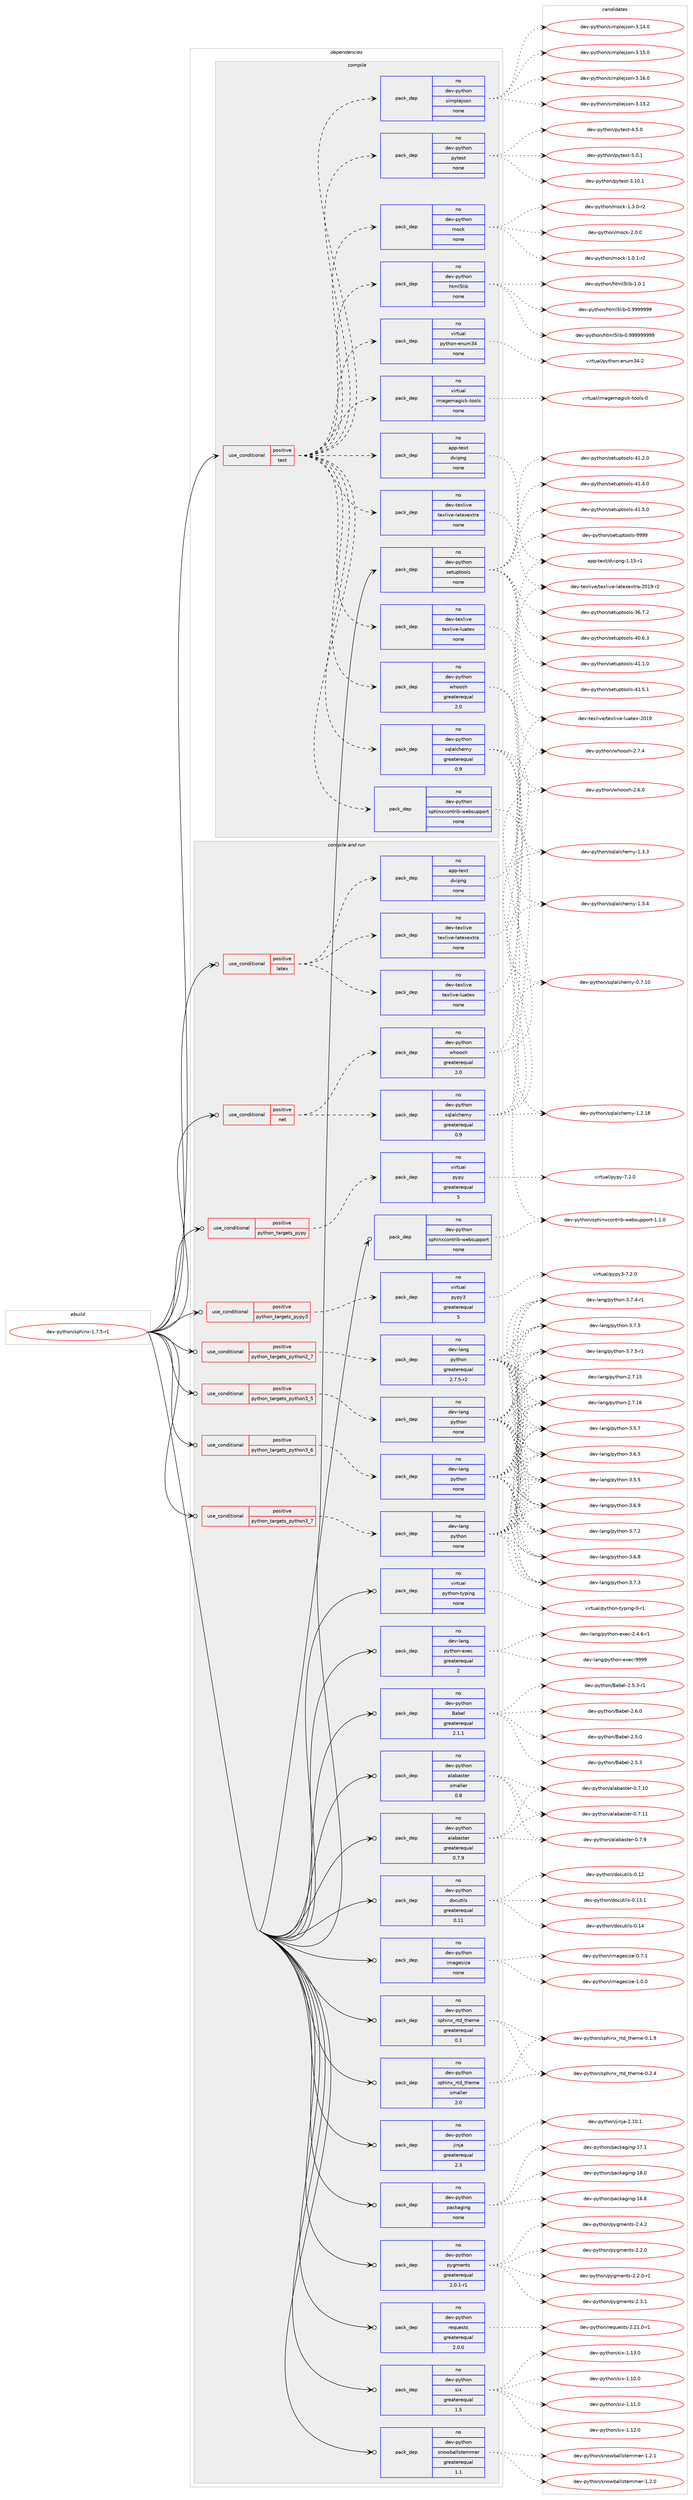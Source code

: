 digraph prolog {

# *************
# Graph options
# *************

newrank=true;
concentrate=true;
compound=true;
graph [rankdir=LR,fontname=Helvetica,fontsize=10,ranksep=1.5];#, ranksep=2.5, nodesep=0.2];
edge  [arrowhead=vee];
node  [fontname=Helvetica,fontsize=10];

# **********
# The ebuild
# **********

subgraph cluster_leftcol {
color=gray;
rank=same;
label=<<i>ebuild</i>>;
id [label="dev-python/sphinx-1.7.5-r1", color=red, width=4, href="../dev-python/sphinx-1.7.5-r1.svg"];
}

# ****************
# The dependencies
# ****************

subgraph cluster_midcol {
color=gray;
label=<<i>dependencies</i>>;
subgraph cluster_compile {
fillcolor="#eeeeee";
style=filled;
label=<<i>compile</i>>;
subgraph cond149602 {
dependency637940 [label=<<TABLE BORDER="0" CELLBORDER="1" CELLSPACING="0" CELLPADDING="4"><TR><TD ROWSPAN="3" CELLPADDING="10">use_conditional</TD></TR><TR><TD>positive</TD></TR><TR><TD>test</TD></TR></TABLE>>, shape=none, color=red];
subgraph pack476457 {
dependency637941 [label=<<TABLE BORDER="0" CELLBORDER="1" CELLSPACING="0" CELLPADDING="4" WIDTH="220"><TR><TD ROWSPAN="6" CELLPADDING="30">pack_dep</TD></TR><TR><TD WIDTH="110">no</TD></TR><TR><TD>dev-python</TD></TR><TR><TD>sphinxcontrib-websupport</TD></TR><TR><TD>none</TD></TR><TR><TD></TD></TR></TABLE>>, shape=none, color=blue];
}
dependency637940:e -> dependency637941:w [weight=20,style="dashed",arrowhead="vee"];
subgraph pack476458 {
dependency637942 [label=<<TABLE BORDER="0" CELLBORDER="1" CELLSPACING="0" CELLPADDING="4" WIDTH="220"><TR><TD ROWSPAN="6" CELLPADDING="30">pack_dep</TD></TR><TR><TD WIDTH="110">no</TD></TR><TR><TD>dev-python</TD></TR><TR><TD>html5lib</TD></TR><TR><TD>none</TD></TR><TR><TD></TD></TR></TABLE>>, shape=none, color=blue];
}
dependency637940:e -> dependency637942:w [weight=20,style="dashed",arrowhead="vee"];
subgraph pack476459 {
dependency637943 [label=<<TABLE BORDER="0" CELLBORDER="1" CELLSPACING="0" CELLPADDING="4" WIDTH="220"><TR><TD ROWSPAN="6" CELLPADDING="30">pack_dep</TD></TR><TR><TD WIDTH="110">no</TD></TR><TR><TD>dev-python</TD></TR><TR><TD>mock</TD></TR><TR><TD>none</TD></TR><TR><TD></TD></TR></TABLE>>, shape=none, color=blue];
}
dependency637940:e -> dependency637943:w [weight=20,style="dashed",arrowhead="vee"];
subgraph pack476460 {
dependency637944 [label=<<TABLE BORDER="0" CELLBORDER="1" CELLSPACING="0" CELLPADDING="4" WIDTH="220"><TR><TD ROWSPAN="6" CELLPADDING="30">pack_dep</TD></TR><TR><TD WIDTH="110">no</TD></TR><TR><TD>dev-python</TD></TR><TR><TD>pytest</TD></TR><TR><TD>none</TD></TR><TR><TD></TD></TR></TABLE>>, shape=none, color=blue];
}
dependency637940:e -> dependency637944:w [weight=20,style="dashed",arrowhead="vee"];
subgraph pack476461 {
dependency637945 [label=<<TABLE BORDER="0" CELLBORDER="1" CELLSPACING="0" CELLPADDING="4" WIDTH="220"><TR><TD ROWSPAN="6" CELLPADDING="30">pack_dep</TD></TR><TR><TD WIDTH="110">no</TD></TR><TR><TD>dev-python</TD></TR><TR><TD>simplejson</TD></TR><TR><TD>none</TD></TR><TR><TD></TD></TR></TABLE>>, shape=none, color=blue];
}
dependency637940:e -> dependency637945:w [weight=20,style="dashed",arrowhead="vee"];
subgraph pack476462 {
dependency637946 [label=<<TABLE BORDER="0" CELLBORDER="1" CELLSPACING="0" CELLPADDING="4" WIDTH="220"><TR><TD ROWSPAN="6" CELLPADDING="30">pack_dep</TD></TR><TR><TD WIDTH="110">no</TD></TR><TR><TD>dev-python</TD></TR><TR><TD>sqlalchemy</TD></TR><TR><TD>greaterequal</TD></TR><TR><TD>0.9</TD></TR></TABLE>>, shape=none, color=blue];
}
dependency637940:e -> dependency637946:w [weight=20,style="dashed",arrowhead="vee"];
subgraph pack476463 {
dependency637947 [label=<<TABLE BORDER="0" CELLBORDER="1" CELLSPACING="0" CELLPADDING="4" WIDTH="220"><TR><TD ROWSPAN="6" CELLPADDING="30">pack_dep</TD></TR><TR><TD WIDTH="110">no</TD></TR><TR><TD>dev-python</TD></TR><TR><TD>whoosh</TD></TR><TR><TD>greaterequal</TD></TR><TR><TD>2.0</TD></TR></TABLE>>, shape=none, color=blue];
}
dependency637940:e -> dependency637947:w [weight=20,style="dashed",arrowhead="vee"];
subgraph pack476464 {
dependency637948 [label=<<TABLE BORDER="0" CELLBORDER="1" CELLSPACING="0" CELLPADDING="4" WIDTH="220"><TR><TD ROWSPAN="6" CELLPADDING="30">pack_dep</TD></TR><TR><TD WIDTH="110">no</TD></TR><TR><TD>virtual</TD></TR><TR><TD>imagemagick-tools</TD></TR><TR><TD>none</TD></TR><TR><TD></TD></TR></TABLE>>, shape=none, color=blue];
}
dependency637940:e -> dependency637948:w [weight=20,style="dashed",arrowhead="vee"];
subgraph pack476465 {
dependency637949 [label=<<TABLE BORDER="0" CELLBORDER="1" CELLSPACING="0" CELLPADDING="4" WIDTH="220"><TR><TD ROWSPAN="6" CELLPADDING="30">pack_dep</TD></TR><TR><TD WIDTH="110">no</TD></TR><TR><TD>virtual</TD></TR><TR><TD>python-enum34</TD></TR><TR><TD>none</TD></TR><TR><TD></TD></TR></TABLE>>, shape=none, color=blue];
}
dependency637940:e -> dependency637949:w [weight=20,style="dashed",arrowhead="vee"];
subgraph pack476466 {
dependency637950 [label=<<TABLE BORDER="0" CELLBORDER="1" CELLSPACING="0" CELLPADDING="4" WIDTH="220"><TR><TD ROWSPAN="6" CELLPADDING="30">pack_dep</TD></TR><TR><TD WIDTH="110">no</TD></TR><TR><TD>dev-texlive</TD></TR><TR><TD>texlive-latexextra</TD></TR><TR><TD>none</TD></TR><TR><TD></TD></TR></TABLE>>, shape=none, color=blue];
}
dependency637940:e -> dependency637950:w [weight=20,style="dashed",arrowhead="vee"];
subgraph pack476467 {
dependency637951 [label=<<TABLE BORDER="0" CELLBORDER="1" CELLSPACING="0" CELLPADDING="4" WIDTH="220"><TR><TD ROWSPAN="6" CELLPADDING="30">pack_dep</TD></TR><TR><TD WIDTH="110">no</TD></TR><TR><TD>dev-texlive</TD></TR><TR><TD>texlive-luatex</TD></TR><TR><TD>none</TD></TR><TR><TD></TD></TR></TABLE>>, shape=none, color=blue];
}
dependency637940:e -> dependency637951:w [weight=20,style="dashed",arrowhead="vee"];
subgraph pack476468 {
dependency637952 [label=<<TABLE BORDER="0" CELLBORDER="1" CELLSPACING="0" CELLPADDING="4" WIDTH="220"><TR><TD ROWSPAN="6" CELLPADDING="30">pack_dep</TD></TR><TR><TD WIDTH="110">no</TD></TR><TR><TD>app-text</TD></TR><TR><TD>dvipng</TD></TR><TR><TD>none</TD></TR><TR><TD></TD></TR></TABLE>>, shape=none, color=blue];
}
dependency637940:e -> dependency637952:w [weight=20,style="dashed",arrowhead="vee"];
}
id:e -> dependency637940:w [weight=20,style="solid",arrowhead="vee"];
subgraph pack476469 {
dependency637953 [label=<<TABLE BORDER="0" CELLBORDER="1" CELLSPACING="0" CELLPADDING="4" WIDTH="220"><TR><TD ROWSPAN="6" CELLPADDING="30">pack_dep</TD></TR><TR><TD WIDTH="110">no</TD></TR><TR><TD>dev-python</TD></TR><TR><TD>setuptools</TD></TR><TR><TD>none</TD></TR><TR><TD></TD></TR></TABLE>>, shape=none, color=blue];
}
id:e -> dependency637953:w [weight=20,style="solid",arrowhead="vee"];
}
subgraph cluster_compileandrun {
fillcolor="#eeeeee";
style=filled;
label=<<i>compile and run</i>>;
subgraph cond149603 {
dependency637954 [label=<<TABLE BORDER="0" CELLBORDER="1" CELLSPACING="0" CELLPADDING="4"><TR><TD ROWSPAN="3" CELLPADDING="10">use_conditional</TD></TR><TR><TD>positive</TD></TR><TR><TD>latex</TD></TR></TABLE>>, shape=none, color=red];
subgraph pack476470 {
dependency637955 [label=<<TABLE BORDER="0" CELLBORDER="1" CELLSPACING="0" CELLPADDING="4" WIDTH="220"><TR><TD ROWSPAN="6" CELLPADDING="30">pack_dep</TD></TR><TR><TD WIDTH="110">no</TD></TR><TR><TD>dev-texlive</TD></TR><TR><TD>texlive-latexextra</TD></TR><TR><TD>none</TD></TR><TR><TD></TD></TR></TABLE>>, shape=none, color=blue];
}
dependency637954:e -> dependency637955:w [weight=20,style="dashed",arrowhead="vee"];
subgraph pack476471 {
dependency637956 [label=<<TABLE BORDER="0" CELLBORDER="1" CELLSPACING="0" CELLPADDING="4" WIDTH="220"><TR><TD ROWSPAN="6" CELLPADDING="30">pack_dep</TD></TR><TR><TD WIDTH="110">no</TD></TR><TR><TD>dev-texlive</TD></TR><TR><TD>texlive-luatex</TD></TR><TR><TD>none</TD></TR><TR><TD></TD></TR></TABLE>>, shape=none, color=blue];
}
dependency637954:e -> dependency637956:w [weight=20,style="dashed",arrowhead="vee"];
subgraph pack476472 {
dependency637957 [label=<<TABLE BORDER="0" CELLBORDER="1" CELLSPACING="0" CELLPADDING="4" WIDTH="220"><TR><TD ROWSPAN="6" CELLPADDING="30">pack_dep</TD></TR><TR><TD WIDTH="110">no</TD></TR><TR><TD>app-text</TD></TR><TR><TD>dvipng</TD></TR><TR><TD>none</TD></TR><TR><TD></TD></TR></TABLE>>, shape=none, color=blue];
}
dependency637954:e -> dependency637957:w [weight=20,style="dashed",arrowhead="vee"];
}
id:e -> dependency637954:w [weight=20,style="solid",arrowhead="odotvee"];
subgraph cond149604 {
dependency637958 [label=<<TABLE BORDER="0" CELLBORDER="1" CELLSPACING="0" CELLPADDING="4"><TR><TD ROWSPAN="3" CELLPADDING="10">use_conditional</TD></TR><TR><TD>positive</TD></TR><TR><TD>net</TD></TR></TABLE>>, shape=none, color=red];
subgraph pack476473 {
dependency637959 [label=<<TABLE BORDER="0" CELLBORDER="1" CELLSPACING="0" CELLPADDING="4" WIDTH="220"><TR><TD ROWSPAN="6" CELLPADDING="30">pack_dep</TD></TR><TR><TD WIDTH="110">no</TD></TR><TR><TD>dev-python</TD></TR><TR><TD>sqlalchemy</TD></TR><TR><TD>greaterequal</TD></TR><TR><TD>0.9</TD></TR></TABLE>>, shape=none, color=blue];
}
dependency637958:e -> dependency637959:w [weight=20,style="dashed",arrowhead="vee"];
subgraph pack476474 {
dependency637960 [label=<<TABLE BORDER="0" CELLBORDER="1" CELLSPACING="0" CELLPADDING="4" WIDTH="220"><TR><TD ROWSPAN="6" CELLPADDING="30">pack_dep</TD></TR><TR><TD WIDTH="110">no</TD></TR><TR><TD>dev-python</TD></TR><TR><TD>whoosh</TD></TR><TR><TD>greaterequal</TD></TR><TR><TD>2.0</TD></TR></TABLE>>, shape=none, color=blue];
}
dependency637958:e -> dependency637960:w [weight=20,style="dashed",arrowhead="vee"];
}
id:e -> dependency637958:w [weight=20,style="solid",arrowhead="odotvee"];
subgraph cond149605 {
dependency637961 [label=<<TABLE BORDER="0" CELLBORDER="1" CELLSPACING="0" CELLPADDING="4"><TR><TD ROWSPAN="3" CELLPADDING="10">use_conditional</TD></TR><TR><TD>positive</TD></TR><TR><TD>python_targets_pypy</TD></TR></TABLE>>, shape=none, color=red];
subgraph pack476475 {
dependency637962 [label=<<TABLE BORDER="0" CELLBORDER="1" CELLSPACING="0" CELLPADDING="4" WIDTH="220"><TR><TD ROWSPAN="6" CELLPADDING="30">pack_dep</TD></TR><TR><TD WIDTH="110">no</TD></TR><TR><TD>virtual</TD></TR><TR><TD>pypy</TD></TR><TR><TD>greaterequal</TD></TR><TR><TD>5</TD></TR></TABLE>>, shape=none, color=blue];
}
dependency637961:e -> dependency637962:w [weight=20,style="dashed",arrowhead="vee"];
}
id:e -> dependency637961:w [weight=20,style="solid",arrowhead="odotvee"];
subgraph cond149606 {
dependency637963 [label=<<TABLE BORDER="0" CELLBORDER="1" CELLSPACING="0" CELLPADDING="4"><TR><TD ROWSPAN="3" CELLPADDING="10">use_conditional</TD></TR><TR><TD>positive</TD></TR><TR><TD>python_targets_pypy3</TD></TR></TABLE>>, shape=none, color=red];
subgraph pack476476 {
dependency637964 [label=<<TABLE BORDER="0" CELLBORDER="1" CELLSPACING="0" CELLPADDING="4" WIDTH="220"><TR><TD ROWSPAN="6" CELLPADDING="30">pack_dep</TD></TR><TR><TD WIDTH="110">no</TD></TR><TR><TD>virtual</TD></TR><TR><TD>pypy3</TD></TR><TR><TD>greaterequal</TD></TR><TR><TD>5</TD></TR></TABLE>>, shape=none, color=blue];
}
dependency637963:e -> dependency637964:w [weight=20,style="dashed",arrowhead="vee"];
}
id:e -> dependency637963:w [weight=20,style="solid",arrowhead="odotvee"];
subgraph cond149607 {
dependency637965 [label=<<TABLE BORDER="0" CELLBORDER="1" CELLSPACING="0" CELLPADDING="4"><TR><TD ROWSPAN="3" CELLPADDING="10">use_conditional</TD></TR><TR><TD>positive</TD></TR><TR><TD>python_targets_python2_7</TD></TR></TABLE>>, shape=none, color=red];
subgraph pack476477 {
dependency637966 [label=<<TABLE BORDER="0" CELLBORDER="1" CELLSPACING="0" CELLPADDING="4" WIDTH="220"><TR><TD ROWSPAN="6" CELLPADDING="30">pack_dep</TD></TR><TR><TD WIDTH="110">no</TD></TR><TR><TD>dev-lang</TD></TR><TR><TD>python</TD></TR><TR><TD>greaterequal</TD></TR><TR><TD>2.7.5-r2</TD></TR></TABLE>>, shape=none, color=blue];
}
dependency637965:e -> dependency637966:w [weight=20,style="dashed",arrowhead="vee"];
}
id:e -> dependency637965:w [weight=20,style="solid",arrowhead="odotvee"];
subgraph cond149608 {
dependency637967 [label=<<TABLE BORDER="0" CELLBORDER="1" CELLSPACING="0" CELLPADDING="4"><TR><TD ROWSPAN="3" CELLPADDING="10">use_conditional</TD></TR><TR><TD>positive</TD></TR><TR><TD>python_targets_python3_5</TD></TR></TABLE>>, shape=none, color=red];
subgraph pack476478 {
dependency637968 [label=<<TABLE BORDER="0" CELLBORDER="1" CELLSPACING="0" CELLPADDING="4" WIDTH="220"><TR><TD ROWSPAN="6" CELLPADDING="30">pack_dep</TD></TR><TR><TD WIDTH="110">no</TD></TR><TR><TD>dev-lang</TD></TR><TR><TD>python</TD></TR><TR><TD>none</TD></TR><TR><TD></TD></TR></TABLE>>, shape=none, color=blue];
}
dependency637967:e -> dependency637968:w [weight=20,style="dashed",arrowhead="vee"];
}
id:e -> dependency637967:w [weight=20,style="solid",arrowhead="odotvee"];
subgraph cond149609 {
dependency637969 [label=<<TABLE BORDER="0" CELLBORDER="1" CELLSPACING="0" CELLPADDING="4"><TR><TD ROWSPAN="3" CELLPADDING="10">use_conditional</TD></TR><TR><TD>positive</TD></TR><TR><TD>python_targets_python3_6</TD></TR></TABLE>>, shape=none, color=red];
subgraph pack476479 {
dependency637970 [label=<<TABLE BORDER="0" CELLBORDER="1" CELLSPACING="0" CELLPADDING="4" WIDTH="220"><TR><TD ROWSPAN="6" CELLPADDING="30">pack_dep</TD></TR><TR><TD WIDTH="110">no</TD></TR><TR><TD>dev-lang</TD></TR><TR><TD>python</TD></TR><TR><TD>none</TD></TR><TR><TD></TD></TR></TABLE>>, shape=none, color=blue];
}
dependency637969:e -> dependency637970:w [weight=20,style="dashed",arrowhead="vee"];
}
id:e -> dependency637969:w [weight=20,style="solid",arrowhead="odotvee"];
subgraph cond149610 {
dependency637971 [label=<<TABLE BORDER="0" CELLBORDER="1" CELLSPACING="0" CELLPADDING="4"><TR><TD ROWSPAN="3" CELLPADDING="10">use_conditional</TD></TR><TR><TD>positive</TD></TR><TR><TD>python_targets_python3_7</TD></TR></TABLE>>, shape=none, color=red];
subgraph pack476480 {
dependency637972 [label=<<TABLE BORDER="0" CELLBORDER="1" CELLSPACING="0" CELLPADDING="4" WIDTH="220"><TR><TD ROWSPAN="6" CELLPADDING="30">pack_dep</TD></TR><TR><TD WIDTH="110">no</TD></TR><TR><TD>dev-lang</TD></TR><TR><TD>python</TD></TR><TR><TD>none</TD></TR><TR><TD></TD></TR></TABLE>>, shape=none, color=blue];
}
dependency637971:e -> dependency637972:w [weight=20,style="dashed",arrowhead="vee"];
}
id:e -> dependency637971:w [weight=20,style="solid",arrowhead="odotvee"];
subgraph pack476481 {
dependency637973 [label=<<TABLE BORDER="0" CELLBORDER="1" CELLSPACING="0" CELLPADDING="4" WIDTH="220"><TR><TD ROWSPAN="6" CELLPADDING="30">pack_dep</TD></TR><TR><TD WIDTH="110">no</TD></TR><TR><TD>dev-lang</TD></TR><TR><TD>python-exec</TD></TR><TR><TD>greaterequal</TD></TR><TR><TD>2</TD></TR></TABLE>>, shape=none, color=blue];
}
id:e -> dependency637973:w [weight=20,style="solid",arrowhead="odotvee"];
subgraph pack476482 {
dependency637974 [label=<<TABLE BORDER="0" CELLBORDER="1" CELLSPACING="0" CELLPADDING="4" WIDTH="220"><TR><TD ROWSPAN="6" CELLPADDING="30">pack_dep</TD></TR><TR><TD WIDTH="110">no</TD></TR><TR><TD>dev-python</TD></TR><TR><TD>Babel</TD></TR><TR><TD>greaterequal</TD></TR><TR><TD>2.1.1</TD></TR></TABLE>>, shape=none, color=blue];
}
id:e -> dependency637974:w [weight=20,style="solid",arrowhead="odotvee"];
subgraph pack476483 {
dependency637975 [label=<<TABLE BORDER="0" CELLBORDER="1" CELLSPACING="0" CELLPADDING="4" WIDTH="220"><TR><TD ROWSPAN="6" CELLPADDING="30">pack_dep</TD></TR><TR><TD WIDTH="110">no</TD></TR><TR><TD>dev-python</TD></TR><TR><TD>alabaster</TD></TR><TR><TD>greaterequal</TD></TR><TR><TD>0.7.9</TD></TR></TABLE>>, shape=none, color=blue];
}
id:e -> dependency637975:w [weight=20,style="solid",arrowhead="odotvee"];
subgraph pack476484 {
dependency637976 [label=<<TABLE BORDER="0" CELLBORDER="1" CELLSPACING="0" CELLPADDING="4" WIDTH="220"><TR><TD ROWSPAN="6" CELLPADDING="30">pack_dep</TD></TR><TR><TD WIDTH="110">no</TD></TR><TR><TD>dev-python</TD></TR><TR><TD>alabaster</TD></TR><TR><TD>smaller</TD></TR><TR><TD>0.8</TD></TR></TABLE>>, shape=none, color=blue];
}
id:e -> dependency637976:w [weight=20,style="solid",arrowhead="odotvee"];
subgraph pack476485 {
dependency637977 [label=<<TABLE BORDER="0" CELLBORDER="1" CELLSPACING="0" CELLPADDING="4" WIDTH="220"><TR><TD ROWSPAN="6" CELLPADDING="30">pack_dep</TD></TR><TR><TD WIDTH="110">no</TD></TR><TR><TD>dev-python</TD></TR><TR><TD>docutils</TD></TR><TR><TD>greaterequal</TD></TR><TR><TD>0.11</TD></TR></TABLE>>, shape=none, color=blue];
}
id:e -> dependency637977:w [weight=20,style="solid",arrowhead="odotvee"];
subgraph pack476486 {
dependency637978 [label=<<TABLE BORDER="0" CELLBORDER="1" CELLSPACING="0" CELLPADDING="4" WIDTH="220"><TR><TD ROWSPAN="6" CELLPADDING="30">pack_dep</TD></TR><TR><TD WIDTH="110">no</TD></TR><TR><TD>dev-python</TD></TR><TR><TD>imagesize</TD></TR><TR><TD>none</TD></TR><TR><TD></TD></TR></TABLE>>, shape=none, color=blue];
}
id:e -> dependency637978:w [weight=20,style="solid",arrowhead="odotvee"];
subgraph pack476487 {
dependency637979 [label=<<TABLE BORDER="0" CELLBORDER="1" CELLSPACING="0" CELLPADDING="4" WIDTH="220"><TR><TD ROWSPAN="6" CELLPADDING="30">pack_dep</TD></TR><TR><TD WIDTH="110">no</TD></TR><TR><TD>dev-python</TD></TR><TR><TD>jinja</TD></TR><TR><TD>greaterequal</TD></TR><TR><TD>2.3</TD></TR></TABLE>>, shape=none, color=blue];
}
id:e -> dependency637979:w [weight=20,style="solid",arrowhead="odotvee"];
subgraph pack476488 {
dependency637980 [label=<<TABLE BORDER="0" CELLBORDER="1" CELLSPACING="0" CELLPADDING="4" WIDTH="220"><TR><TD ROWSPAN="6" CELLPADDING="30">pack_dep</TD></TR><TR><TD WIDTH="110">no</TD></TR><TR><TD>dev-python</TD></TR><TR><TD>packaging</TD></TR><TR><TD>none</TD></TR><TR><TD></TD></TR></TABLE>>, shape=none, color=blue];
}
id:e -> dependency637980:w [weight=20,style="solid",arrowhead="odotvee"];
subgraph pack476489 {
dependency637981 [label=<<TABLE BORDER="0" CELLBORDER="1" CELLSPACING="0" CELLPADDING="4" WIDTH="220"><TR><TD ROWSPAN="6" CELLPADDING="30">pack_dep</TD></TR><TR><TD WIDTH="110">no</TD></TR><TR><TD>dev-python</TD></TR><TR><TD>pygments</TD></TR><TR><TD>greaterequal</TD></TR><TR><TD>2.0.1-r1</TD></TR></TABLE>>, shape=none, color=blue];
}
id:e -> dependency637981:w [weight=20,style="solid",arrowhead="odotvee"];
subgraph pack476490 {
dependency637982 [label=<<TABLE BORDER="0" CELLBORDER="1" CELLSPACING="0" CELLPADDING="4" WIDTH="220"><TR><TD ROWSPAN="6" CELLPADDING="30">pack_dep</TD></TR><TR><TD WIDTH="110">no</TD></TR><TR><TD>dev-python</TD></TR><TR><TD>requests</TD></TR><TR><TD>greaterequal</TD></TR><TR><TD>2.0.0</TD></TR></TABLE>>, shape=none, color=blue];
}
id:e -> dependency637982:w [weight=20,style="solid",arrowhead="odotvee"];
subgraph pack476491 {
dependency637983 [label=<<TABLE BORDER="0" CELLBORDER="1" CELLSPACING="0" CELLPADDING="4" WIDTH="220"><TR><TD ROWSPAN="6" CELLPADDING="30">pack_dep</TD></TR><TR><TD WIDTH="110">no</TD></TR><TR><TD>dev-python</TD></TR><TR><TD>six</TD></TR><TR><TD>greaterequal</TD></TR><TR><TD>1.5</TD></TR></TABLE>>, shape=none, color=blue];
}
id:e -> dependency637983:w [weight=20,style="solid",arrowhead="odotvee"];
subgraph pack476492 {
dependency637984 [label=<<TABLE BORDER="0" CELLBORDER="1" CELLSPACING="0" CELLPADDING="4" WIDTH="220"><TR><TD ROWSPAN="6" CELLPADDING="30">pack_dep</TD></TR><TR><TD WIDTH="110">no</TD></TR><TR><TD>dev-python</TD></TR><TR><TD>snowballstemmer</TD></TR><TR><TD>greaterequal</TD></TR><TR><TD>1.1</TD></TR></TABLE>>, shape=none, color=blue];
}
id:e -> dependency637984:w [weight=20,style="solid",arrowhead="odotvee"];
subgraph pack476493 {
dependency637985 [label=<<TABLE BORDER="0" CELLBORDER="1" CELLSPACING="0" CELLPADDING="4" WIDTH="220"><TR><TD ROWSPAN="6" CELLPADDING="30">pack_dep</TD></TR><TR><TD WIDTH="110">no</TD></TR><TR><TD>dev-python</TD></TR><TR><TD>sphinx_rtd_theme</TD></TR><TR><TD>greaterequal</TD></TR><TR><TD>0.1</TD></TR></TABLE>>, shape=none, color=blue];
}
id:e -> dependency637985:w [weight=20,style="solid",arrowhead="odotvee"];
subgraph pack476494 {
dependency637986 [label=<<TABLE BORDER="0" CELLBORDER="1" CELLSPACING="0" CELLPADDING="4" WIDTH="220"><TR><TD ROWSPAN="6" CELLPADDING="30">pack_dep</TD></TR><TR><TD WIDTH="110">no</TD></TR><TR><TD>dev-python</TD></TR><TR><TD>sphinx_rtd_theme</TD></TR><TR><TD>smaller</TD></TR><TR><TD>2.0</TD></TR></TABLE>>, shape=none, color=blue];
}
id:e -> dependency637986:w [weight=20,style="solid",arrowhead="odotvee"];
subgraph pack476495 {
dependency637987 [label=<<TABLE BORDER="0" CELLBORDER="1" CELLSPACING="0" CELLPADDING="4" WIDTH="220"><TR><TD ROWSPAN="6" CELLPADDING="30">pack_dep</TD></TR><TR><TD WIDTH="110">no</TD></TR><TR><TD>dev-python</TD></TR><TR><TD>sphinxcontrib-websupport</TD></TR><TR><TD>none</TD></TR><TR><TD></TD></TR></TABLE>>, shape=none, color=blue];
}
id:e -> dependency637987:w [weight=20,style="solid",arrowhead="odotvee"];
subgraph pack476496 {
dependency637988 [label=<<TABLE BORDER="0" CELLBORDER="1" CELLSPACING="0" CELLPADDING="4" WIDTH="220"><TR><TD ROWSPAN="6" CELLPADDING="30">pack_dep</TD></TR><TR><TD WIDTH="110">no</TD></TR><TR><TD>virtual</TD></TR><TR><TD>python-typing</TD></TR><TR><TD>none</TD></TR><TR><TD></TD></TR></TABLE>>, shape=none, color=blue];
}
id:e -> dependency637988:w [weight=20,style="solid",arrowhead="odotvee"];
}
subgraph cluster_run {
fillcolor="#eeeeee";
style=filled;
label=<<i>run</i>>;
}
}

# **************
# The candidates
# **************

subgraph cluster_choices {
rank=same;
color=gray;
label=<<i>candidates</i>>;

subgraph choice476457 {
color=black;
nodesep=1;
choice100101118451121211161041111104711511210410511012099111110116114105984511910198115117112112111114116454946494648 [label="dev-python/sphinxcontrib-websupport-1.1.0", color=red, width=4,href="../dev-python/sphinxcontrib-websupport-1.1.0.svg"];
dependency637941:e -> choice100101118451121211161041111104711511210410511012099111110116114105984511910198115117112112111114116454946494648:w [style=dotted,weight="100"];
}
subgraph choice476458 {
color=black;
nodesep=1;
choice1001011184511212111610411111047104116109108531081059845484657575757575757 [label="dev-python/html5lib-0.9999999", color=red, width=4,href="../dev-python/html5lib-0.9999999.svg"];
choice10010111845112121116104111110471041161091085310810598454846575757575757575757 [label="dev-python/html5lib-0.999999999", color=red, width=4,href="../dev-python/html5lib-0.999999999.svg"];
choice10010111845112121116104111110471041161091085310810598454946484649 [label="dev-python/html5lib-1.0.1", color=red, width=4,href="../dev-python/html5lib-1.0.1.svg"];
dependency637942:e -> choice1001011184511212111610411111047104116109108531081059845484657575757575757:w [style=dotted,weight="100"];
dependency637942:e -> choice10010111845112121116104111110471041161091085310810598454846575757575757575757:w [style=dotted,weight="100"];
dependency637942:e -> choice10010111845112121116104111110471041161091085310810598454946484649:w [style=dotted,weight="100"];
}
subgraph choice476459 {
color=black;
nodesep=1;
choice1001011184511212111610411111047109111991074549464846494511450 [label="dev-python/mock-1.0.1-r2", color=red, width=4,href="../dev-python/mock-1.0.1-r2.svg"];
choice1001011184511212111610411111047109111991074549465146484511450 [label="dev-python/mock-1.3.0-r2", color=red, width=4,href="../dev-python/mock-1.3.0-r2.svg"];
choice100101118451121211161041111104710911199107455046484648 [label="dev-python/mock-2.0.0", color=red, width=4,href="../dev-python/mock-2.0.0.svg"];
dependency637943:e -> choice1001011184511212111610411111047109111991074549464846494511450:w [style=dotted,weight="100"];
dependency637943:e -> choice1001011184511212111610411111047109111991074549465146484511450:w [style=dotted,weight="100"];
dependency637943:e -> choice100101118451121211161041111104710911199107455046484648:w [style=dotted,weight="100"];
}
subgraph choice476460 {
color=black;
nodesep=1;
choice100101118451121211161041111104711212111610111511645514649484649 [label="dev-python/pytest-3.10.1", color=red, width=4,href="../dev-python/pytest-3.10.1.svg"];
choice1001011184511212111610411111047112121116101115116455246534648 [label="dev-python/pytest-4.5.0", color=red, width=4,href="../dev-python/pytest-4.5.0.svg"];
choice1001011184511212111610411111047112121116101115116455346484649 [label="dev-python/pytest-5.0.1", color=red, width=4,href="../dev-python/pytest-5.0.1.svg"];
dependency637944:e -> choice100101118451121211161041111104711212111610111511645514649484649:w [style=dotted,weight="100"];
dependency637944:e -> choice1001011184511212111610411111047112121116101115116455246534648:w [style=dotted,weight="100"];
dependency637944:e -> choice1001011184511212111610411111047112121116101115116455346484649:w [style=dotted,weight="100"];
}
subgraph choice476461 {
color=black;
nodesep=1;
choice100101118451121211161041111104711510510911210810110611511111045514649514650 [label="dev-python/simplejson-3.13.2", color=red, width=4,href="../dev-python/simplejson-3.13.2.svg"];
choice100101118451121211161041111104711510510911210810110611511111045514649524648 [label="dev-python/simplejson-3.14.0", color=red, width=4,href="../dev-python/simplejson-3.14.0.svg"];
choice100101118451121211161041111104711510510911210810110611511111045514649534648 [label="dev-python/simplejson-3.15.0", color=red, width=4,href="../dev-python/simplejson-3.15.0.svg"];
choice100101118451121211161041111104711510510911210810110611511111045514649544648 [label="dev-python/simplejson-3.16.0", color=red, width=4,href="../dev-python/simplejson-3.16.0.svg"];
dependency637945:e -> choice100101118451121211161041111104711510510911210810110611511111045514649514650:w [style=dotted,weight="100"];
dependency637945:e -> choice100101118451121211161041111104711510510911210810110611511111045514649524648:w [style=dotted,weight="100"];
dependency637945:e -> choice100101118451121211161041111104711510510911210810110611511111045514649534648:w [style=dotted,weight="100"];
dependency637945:e -> choice100101118451121211161041111104711510510911210810110611511111045514649544648:w [style=dotted,weight="100"];
}
subgraph choice476462 {
color=black;
nodesep=1;
choice1001011184511212111610411111047115113108971089910410110912145484655464948 [label="dev-python/sqlalchemy-0.7.10", color=red, width=4,href="../dev-python/sqlalchemy-0.7.10.svg"];
choice1001011184511212111610411111047115113108971089910410110912145494650464956 [label="dev-python/sqlalchemy-1.2.18", color=red, width=4,href="../dev-python/sqlalchemy-1.2.18.svg"];
choice10010111845112121116104111110471151131089710899104101109121454946514651 [label="dev-python/sqlalchemy-1.3.3", color=red, width=4,href="../dev-python/sqlalchemy-1.3.3.svg"];
choice10010111845112121116104111110471151131089710899104101109121454946514652 [label="dev-python/sqlalchemy-1.3.4", color=red, width=4,href="../dev-python/sqlalchemy-1.3.4.svg"];
dependency637946:e -> choice1001011184511212111610411111047115113108971089910410110912145484655464948:w [style=dotted,weight="100"];
dependency637946:e -> choice1001011184511212111610411111047115113108971089910410110912145494650464956:w [style=dotted,weight="100"];
dependency637946:e -> choice10010111845112121116104111110471151131089710899104101109121454946514651:w [style=dotted,weight="100"];
dependency637946:e -> choice10010111845112121116104111110471151131089710899104101109121454946514652:w [style=dotted,weight="100"];
}
subgraph choice476463 {
color=black;
nodesep=1;
choice1001011184511212111610411111047119104111111115104455046544648 [label="dev-python/whoosh-2.6.0", color=red, width=4,href="../dev-python/whoosh-2.6.0.svg"];
choice1001011184511212111610411111047119104111111115104455046554652 [label="dev-python/whoosh-2.7.4", color=red, width=4,href="../dev-python/whoosh-2.7.4.svg"];
dependency637947:e -> choice1001011184511212111610411111047119104111111115104455046544648:w [style=dotted,weight="100"];
dependency637947:e -> choice1001011184511212111610411111047119104111111115104455046554652:w [style=dotted,weight="100"];
}
subgraph choice476464 {
color=black;
nodesep=1;
choice1181051141161179710847105109971031011099710310599107451161111111081154548 [label="virtual/imagemagick-tools-0", color=red, width=4,href="../virtual/imagemagick-tools-0.svg"];
dependency637948:e -> choice1181051141161179710847105109971031011099710310599107451161111111081154548:w [style=dotted,weight="100"];
}
subgraph choice476465 {
color=black;
nodesep=1;
choice11810511411611797108471121211161041111104510111011710951524550 [label="virtual/python-enum34-2", color=red, width=4,href="../virtual/python-enum34-2.svg"];
dependency637949:e -> choice11810511411611797108471121211161041111104510111011710951524550:w [style=dotted,weight="100"];
}
subgraph choice476466 {
color=black;
nodesep=1;
choice100101118451161011201081051181014711610112010810511810145108971161011201011201161149745504849574511450 [label="dev-texlive/texlive-latexextra-2019-r2", color=red, width=4,href="../dev-texlive/texlive-latexextra-2019-r2.svg"];
dependency637950:e -> choice100101118451161011201081051181014711610112010810511810145108971161011201011201161149745504849574511450:w [style=dotted,weight="100"];
}
subgraph choice476467 {
color=black;
nodesep=1;
choice100101118451161011201081051181014711610112010810511810145108117971161011204550484957 [label="dev-texlive/texlive-luatex-2019", color=red, width=4,href="../dev-texlive/texlive-luatex-2019.svg"];
dependency637951:e -> choice100101118451161011201081051181014711610112010810511810145108117971161011204550484957:w [style=dotted,weight="100"];
}
subgraph choice476468 {
color=black;
nodesep=1;
choice97112112451161011201164710011810511211010345494649534511449 [label="app-text/dvipng-1.15-r1", color=red, width=4,href="../app-text/dvipng-1.15-r1.svg"];
dependency637952:e -> choice97112112451161011201164710011810511211010345494649534511449:w [style=dotted,weight="100"];
}
subgraph choice476469 {
color=black;
nodesep=1;
choice100101118451121211161041111104711510111611711211611111110811545515446554650 [label="dev-python/setuptools-36.7.2", color=red, width=4,href="../dev-python/setuptools-36.7.2.svg"];
choice100101118451121211161041111104711510111611711211611111110811545524846544651 [label="dev-python/setuptools-40.6.3", color=red, width=4,href="../dev-python/setuptools-40.6.3.svg"];
choice100101118451121211161041111104711510111611711211611111110811545524946494648 [label="dev-python/setuptools-41.1.0", color=red, width=4,href="../dev-python/setuptools-41.1.0.svg"];
choice100101118451121211161041111104711510111611711211611111110811545524946504648 [label="dev-python/setuptools-41.2.0", color=red, width=4,href="../dev-python/setuptools-41.2.0.svg"];
choice100101118451121211161041111104711510111611711211611111110811545524946524648 [label="dev-python/setuptools-41.4.0", color=red, width=4,href="../dev-python/setuptools-41.4.0.svg"];
choice100101118451121211161041111104711510111611711211611111110811545524946534648 [label="dev-python/setuptools-41.5.0", color=red, width=4,href="../dev-python/setuptools-41.5.0.svg"];
choice100101118451121211161041111104711510111611711211611111110811545524946534649 [label="dev-python/setuptools-41.5.1", color=red, width=4,href="../dev-python/setuptools-41.5.1.svg"];
choice10010111845112121116104111110471151011161171121161111111081154557575757 [label="dev-python/setuptools-9999", color=red, width=4,href="../dev-python/setuptools-9999.svg"];
dependency637953:e -> choice100101118451121211161041111104711510111611711211611111110811545515446554650:w [style=dotted,weight="100"];
dependency637953:e -> choice100101118451121211161041111104711510111611711211611111110811545524846544651:w [style=dotted,weight="100"];
dependency637953:e -> choice100101118451121211161041111104711510111611711211611111110811545524946494648:w [style=dotted,weight="100"];
dependency637953:e -> choice100101118451121211161041111104711510111611711211611111110811545524946504648:w [style=dotted,weight="100"];
dependency637953:e -> choice100101118451121211161041111104711510111611711211611111110811545524946524648:w [style=dotted,weight="100"];
dependency637953:e -> choice100101118451121211161041111104711510111611711211611111110811545524946534648:w [style=dotted,weight="100"];
dependency637953:e -> choice100101118451121211161041111104711510111611711211611111110811545524946534649:w [style=dotted,weight="100"];
dependency637953:e -> choice10010111845112121116104111110471151011161171121161111111081154557575757:w [style=dotted,weight="100"];
}
subgraph choice476470 {
color=black;
nodesep=1;
choice100101118451161011201081051181014711610112010810511810145108971161011201011201161149745504849574511450 [label="dev-texlive/texlive-latexextra-2019-r2", color=red, width=4,href="../dev-texlive/texlive-latexextra-2019-r2.svg"];
dependency637955:e -> choice100101118451161011201081051181014711610112010810511810145108971161011201011201161149745504849574511450:w [style=dotted,weight="100"];
}
subgraph choice476471 {
color=black;
nodesep=1;
choice100101118451161011201081051181014711610112010810511810145108117971161011204550484957 [label="dev-texlive/texlive-luatex-2019", color=red, width=4,href="../dev-texlive/texlive-luatex-2019.svg"];
dependency637956:e -> choice100101118451161011201081051181014711610112010810511810145108117971161011204550484957:w [style=dotted,weight="100"];
}
subgraph choice476472 {
color=black;
nodesep=1;
choice97112112451161011201164710011810511211010345494649534511449 [label="app-text/dvipng-1.15-r1", color=red, width=4,href="../app-text/dvipng-1.15-r1.svg"];
dependency637957:e -> choice97112112451161011201164710011810511211010345494649534511449:w [style=dotted,weight="100"];
}
subgraph choice476473 {
color=black;
nodesep=1;
choice1001011184511212111610411111047115113108971089910410110912145484655464948 [label="dev-python/sqlalchemy-0.7.10", color=red, width=4,href="../dev-python/sqlalchemy-0.7.10.svg"];
choice1001011184511212111610411111047115113108971089910410110912145494650464956 [label="dev-python/sqlalchemy-1.2.18", color=red, width=4,href="../dev-python/sqlalchemy-1.2.18.svg"];
choice10010111845112121116104111110471151131089710899104101109121454946514651 [label="dev-python/sqlalchemy-1.3.3", color=red, width=4,href="../dev-python/sqlalchemy-1.3.3.svg"];
choice10010111845112121116104111110471151131089710899104101109121454946514652 [label="dev-python/sqlalchemy-1.3.4", color=red, width=4,href="../dev-python/sqlalchemy-1.3.4.svg"];
dependency637959:e -> choice1001011184511212111610411111047115113108971089910410110912145484655464948:w [style=dotted,weight="100"];
dependency637959:e -> choice1001011184511212111610411111047115113108971089910410110912145494650464956:w [style=dotted,weight="100"];
dependency637959:e -> choice10010111845112121116104111110471151131089710899104101109121454946514651:w [style=dotted,weight="100"];
dependency637959:e -> choice10010111845112121116104111110471151131089710899104101109121454946514652:w [style=dotted,weight="100"];
}
subgraph choice476474 {
color=black;
nodesep=1;
choice1001011184511212111610411111047119104111111115104455046544648 [label="dev-python/whoosh-2.6.0", color=red, width=4,href="../dev-python/whoosh-2.6.0.svg"];
choice1001011184511212111610411111047119104111111115104455046554652 [label="dev-python/whoosh-2.7.4", color=red, width=4,href="../dev-python/whoosh-2.7.4.svg"];
dependency637960:e -> choice1001011184511212111610411111047119104111111115104455046544648:w [style=dotted,weight="100"];
dependency637960:e -> choice1001011184511212111610411111047119104111111115104455046554652:w [style=dotted,weight="100"];
}
subgraph choice476475 {
color=black;
nodesep=1;
choice1181051141161179710847112121112121455546504648 [label="virtual/pypy-7.2.0", color=red, width=4,href="../virtual/pypy-7.2.0.svg"];
dependency637962:e -> choice1181051141161179710847112121112121455546504648:w [style=dotted,weight="100"];
}
subgraph choice476476 {
color=black;
nodesep=1;
choice118105114116117971084711212111212151455546504648 [label="virtual/pypy3-7.2.0", color=red, width=4,href="../virtual/pypy3-7.2.0.svg"];
dependency637964:e -> choice118105114116117971084711212111212151455546504648:w [style=dotted,weight="100"];
}
subgraph choice476477 {
color=black;
nodesep=1;
choice10010111845108971101034711212111610411111045504655464953 [label="dev-lang/python-2.7.15", color=red, width=4,href="../dev-lang/python-2.7.15.svg"];
choice10010111845108971101034711212111610411111045504655464954 [label="dev-lang/python-2.7.16", color=red, width=4,href="../dev-lang/python-2.7.16.svg"];
choice100101118451089711010347112121116104111110455146534653 [label="dev-lang/python-3.5.5", color=red, width=4,href="../dev-lang/python-3.5.5.svg"];
choice100101118451089711010347112121116104111110455146534655 [label="dev-lang/python-3.5.7", color=red, width=4,href="../dev-lang/python-3.5.7.svg"];
choice100101118451089711010347112121116104111110455146544653 [label="dev-lang/python-3.6.5", color=red, width=4,href="../dev-lang/python-3.6.5.svg"];
choice100101118451089711010347112121116104111110455146544656 [label="dev-lang/python-3.6.8", color=red, width=4,href="../dev-lang/python-3.6.8.svg"];
choice100101118451089711010347112121116104111110455146544657 [label="dev-lang/python-3.6.9", color=red, width=4,href="../dev-lang/python-3.6.9.svg"];
choice100101118451089711010347112121116104111110455146554650 [label="dev-lang/python-3.7.2", color=red, width=4,href="../dev-lang/python-3.7.2.svg"];
choice100101118451089711010347112121116104111110455146554651 [label="dev-lang/python-3.7.3", color=red, width=4,href="../dev-lang/python-3.7.3.svg"];
choice1001011184510897110103471121211161041111104551465546524511449 [label="dev-lang/python-3.7.4-r1", color=red, width=4,href="../dev-lang/python-3.7.4-r1.svg"];
choice100101118451089711010347112121116104111110455146554653 [label="dev-lang/python-3.7.5", color=red, width=4,href="../dev-lang/python-3.7.5.svg"];
choice1001011184510897110103471121211161041111104551465546534511449 [label="dev-lang/python-3.7.5-r1", color=red, width=4,href="../dev-lang/python-3.7.5-r1.svg"];
dependency637966:e -> choice10010111845108971101034711212111610411111045504655464953:w [style=dotted,weight="100"];
dependency637966:e -> choice10010111845108971101034711212111610411111045504655464954:w [style=dotted,weight="100"];
dependency637966:e -> choice100101118451089711010347112121116104111110455146534653:w [style=dotted,weight="100"];
dependency637966:e -> choice100101118451089711010347112121116104111110455146534655:w [style=dotted,weight="100"];
dependency637966:e -> choice100101118451089711010347112121116104111110455146544653:w [style=dotted,weight="100"];
dependency637966:e -> choice100101118451089711010347112121116104111110455146544656:w [style=dotted,weight="100"];
dependency637966:e -> choice100101118451089711010347112121116104111110455146544657:w [style=dotted,weight="100"];
dependency637966:e -> choice100101118451089711010347112121116104111110455146554650:w [style=dotted,weight="100"];
dependency637966:e -> choice100101118451089711010347112121116104111110455146554651:w [style=dotted,weight="100"];
dependency637966:e -> choice1001011184510897110103471121211161041111104551465546524511449:w [style=dotted,weight="100"];
dependency637966:e -> choice100101118451089711010347112121116104111110455146554653:w [style=dotted,weight="100"];
dependency637966:e -> choice1001011184510897110103471121211161041111104551465546534511449:w [style=dotted,weight="100"];
}
subgraph choice476478 {
color=black;
nodesep=1;
choice10010111845108971101034711212111610411111045504655464953 [label="dev-lang/python-2.7.15", color=red, width=4,href="../dev-lang/python-2.7.15.svg"];
choice10010111845108971101034711212111610411111045504655464954 [label="dev-lang/python-2.7.16", color=red, width=4,href="../dev-lang/python-2.7.16.svg"];
choice100101118451089711010347112121116104111110455146534653 [label="dev-lang/python-3.5.5", color=red, width=4,href="../dev-lang/python-3.5.5.svg"];
choice100101118451089711010347112121116104111110455146534655 [label="dev-lang/python-3.5.7", color=red, width=4,href="../dev-lang/python-3.5.7.svg"];
choice100101118451089711010347112121116104111110455146544653 [label="dev-lang/python-3.6.5", color=red, width=4,href="../dev-lang/python-3.6.5.svg"];
choice100101118451089711010347112121116104111110455146544656 [label="dev-lang/python-3.6.8", color=red, width=4,href="../dev-lang/python-3.6.8.svg"];
choice100101118451089711010347112121116104111110455146544657 [label="dev-lang/python-3.6.9", color=red, width=4,href="../dev-lang/python-3.6.9.svg"];
choice100101118451089711010347112121116104111110455146554650 [label="dev-lang/python-3.7.2", color=red, width=4,href="../dev-lang/python-3.7.2.svg"];
choice100101118451089711010347112121116104111110455146554651 [label="dev-lang/python-3.7.3", color=red, width=4,href="../dev-lang/python-3.7.3.svg"];
choice1001011184510897110103471121211161041111104551465546524511449 [label="dev-lang/python-3.7.4-r1", color=red, width=4,href="../dev-lang/python-3.7.4-r1.svg"];
choice100101118451089711010347112121116104111110455146554653 [label="dev-lang/python-3.7.5", color=red, width=4,href="../dev-lang/python-3.7.5.svg"];
choice1001011184510897110103471121211161041111104551465546534511449 [label="dev-lang/python-3.7.5-r1", color=red, width=4,href="../dev-lang/python-3.7.5-r1.svg"];
dependency637968:e -> choice10010111845108971101034711212111610411111045504655464953:w [style=dotted,weight="100"];
dependency637968:e -> choice10010111845108971101034711212111610411111045504655464954:w [style=dotted,weight="100"];
dependency637968:e -> choice100101118451089711010347112121116104111110455146534653:w [style=dotted,weight="100"];
dependency637968:e -> choice100101118451089711010347112121116104111110455146534655:w [style=dotted,weight="100"];
dependency637968:e -> choice100101118451089711010347112121116104111110455146544653:w [style=dotted,weight="100"];
dependency637968:e -> choice100101118451089711010347112121116104111110455146544656:w [style=dotted,weight="100"];
dependency637968:e -> choice100101118451089711010347112121116104111110455146544657:w [style=dotted,weight="100"];
dependency637968:e -> choice100101118451089711010347112121116104111110455146554650:w [style=dotted,weight="100"];
dependency637968:e -> choice100101118451089711010347112121116104111110455146554651:w [style=dotted,weight="100"];
dependency637968:e -> choice1001011184510897110103471121211161041111104551465546524511449:w [style=dotted,weight="100"];
dependency637968:e -> choice100101118451089711010347112121116104111110455146554653:w [style=dotted,weight="100"];
dependency637968:e -> choice1001011184510897110103471121211161041111104551465546534511449:w [style=dotted,weight="100"];
}
subgraph choice476479 {
color=black;
nodesep=1;
choice10010111845108971101034711212111610411111045504655464953 [label="dev-lang/python-2.7.15", color=red, width=4,href="../dev-lang/python-2.7.15.svg"];
choice10010111845108971101034711212111610411111045504655464954 [label="dev-lang/python-2.7.16", color=red, width=4,href="../dev-lang/python-2.7.16.svg"];
choice100101118451089711010347112121116104111110455146534653 [label="dev-lang/python-3.5.5", color=red, width=4,href="../dev-lang/python-3.5.5.svg"];
choice100101118451089711010347112121116104111110455146534655 [label="dev-lang/python-3.5.7", color=red, width=4,href="../dev-lang/python-3.5.7.svg"];
choice100101118451089711010347112121116104111110455146544653 [label="dev-lang/python-3.6.5", color=red, width=4,href="../dev-lang/python-3.6.5.svg"];
choice100101118451089711010347112121116104111110455146544656 [label="dev-lang/python-3.6.8", color=red, width=4,href="../dev-lang/python-3.6.8.svg"];
choice100101118451089711010347112121116104111110455146544657 [label="dev-lang/python-3.6.9", color=red, width=4,href="../dev-lang/python-3.6.9.svg"];
choice100101118451089711010347112121116104111110455146554650 [label="dev-lang/python-3.7.2", color=red, width=4,href="../dev-lang/python-3.7.2.svg"];
choice100101118451089711010347112121116104111110455146554651 [label="dev-lang/python-3.7.3", color=red, width=4,href="../dev-lang/python-3.7.3.svg"];
choice1001011184510897110103471121211161041111104551465546524511449 [label="dev-lang/python-3.7.4-r1", color=red, width=4,href="../dev-lang/python-3.7.4-r1.svg"];
choice100101118451089711010347112121116104111110455146554653 [label="dev-lang/python-3.7.5", color=red, width=4,href="../dev-lang/python-3.7.5.svg"];
choice1001011184510897110103471121211161041111104551465546534511449 [label="dev-lang/python-3.7.5-r1", color=red, width=4,href="../dev-lang/python-3.7.5-r1.svg"];
dependency637970:e -> choice10010111845108971101034711212111610411111045504655464953:w [style=dotted,weight="100"];
dependency637970:e -> choice10010111845108971101034711212111610411111045504655464954:w [style=dotted,weight="100"];
dependency637970:e -> choice100101118451089711010347112121116104111110455146534653:w [style=dotted,weight="100"];
dependency637970:e -> choice100101118451089711010347112121116104111110455146534655:w [style=dotted,weight="100"];
dependency637970:e -> choice100101118451089711010347112121116104111110455146544653:w [style=dotted,weight="100"];
dependency637970:e -> choice100101118451089711010347112121116104111110455146544656:w [style=dotted,weight="100"];
dependency637970:e -> choice100101118451089711010347112121116104111110455146544657:w [style=dotted,weight="100"];
dependency637970:e -> choice100101118451089711010347112121116104111110455146554650:w [style=dotted,weight="100"];
dependency637970:e -> choice100101118451089711010347112121116104111110455146554651:w [style=dotted,weight="100"];
dependency637970:e -> choice1001011184510897110103471121211161041111104551465546524511449:w [style=dotted,weight="100"];
dependency637970:e -> choice100101118451089711010347112121116104111110455146554653:w [style=dotted,weight="100"];
dependency637970:e -> choice1001011184510897110103471121211161041111104551465546534511449:w [style=dotted,weight="100"];
}
subgraph choice476480 {
color=black;
nodesep=1;
choice10010111845108971101034711212111610411111045504655464953 [label="dev-lang/python-2.7.15", color=red, width=4,href="../dev-lang/python-2.7.15.svg"];
choice10010111845108971101034711212111610411111045504655464954 [label="dev-lang/python-2.7.16", color=red, width=4,href="../dev-lang/python-2.7.16.svg"];
choice100101118451089711010347112121116104111110455146534653 [label="dev-lang/python-3.5.5", color=red, width=4,href="../dev-lang/python-3.5.5.svg"];
choice100101118451089711010347112121116104111110455146534655 [label="dev-lang/python-3.5.7", color=red, width=4,href="../dev-lang/python-3.5.7.svg"];
choice100101118451089711010347112121116104111110455146544653 [label="dev-lang/python-3.6.5", color=red, width=4,href="../dev-lang/python-3.6.5.svg"];
choice100101118451089711010347112121116104111110455146544656 [label="dev-lang/python-3.6.8", color=red, width=4,href="../dev-lang/python-3.6.8.svg"];
choice100101118451089711010347112121116104111110455146544657 [label="dev-lang/python-3.6.9", color=red, width=4,href="../dev-lang/python-3.6.9.svg"];
choice100101118451089711010347112121116104111110455146554650 [label="dev-lang/python-3.7.2", color=red, width=4,href="../dev-lang/python-3.7.2.svg"];
choice100101118451089711010347112121116104111110455146554651 [label="dev-lang/python-3.7.3", color=red, width=4,href="../dev-lang/python-3.7.3.svg"];
choice1001011184510897110103471121211161041111104551465546524511449 [label="dev-lang/python-3.7.4-r1", color=red, width=4,href="../dev-lang/python-3.7.4-r1.svg"];
choice100101118451089711010347112121116104111110455146554653 [label="dev-lang/python-3.7.5", color=red, width=4,href="../dev-lang/python-3.7.5.svg"];
choice1001011184510897110103471121211161041111104551465546534511449 [label="dev-lang/python-3.7.5-r1", color=red, width=4,href="../dev-lang/python-3.7.5-r1.svg"];
dependency637972:e -> choice10010111845108971101034711212111610411111045504655464953:w [style=dotted,weight="100"];
dependency637972:e -> choice10010111845108971101034711212111610411111045504655464954:w [style=dotted,weight="100"];
dependency637972:e -> choice100101118451089711010347112121116104111110455146534653:w [style=dotted,weight="100"];
dependency637972:e -> choice100101118451089711010347112121116104111110455146534655:w [style=dotted,weight="100"];
dependency637972:e -> choice100101118451089711010347112121116104111110455146544653:w [style=dotted,weight="100"];
dependency637972:e -> choice100101118451089711010347112121116104111110455146544656:w [style=dotted,weight="100"];
dependency637972:e -> choice100101118451089711010347112121116104111110455146544657:w [style=dotted,weight="100"];
dependency637972:e -> choice100101118451089711010347112121116104111110455146554650:w [style=dotted,weight="100"];
dependency637972:e -> choice100101118451089711010347112121116104111110455146554651:w [style=dotted,weight="100"];
dependency637972:e -> choice1001011184510897110103471121211161041111104551465546524511449:w [style=dotted,weight="100"];
dependency637972:e -> choice100101118451089711010347112121116104111110455146554653:w [style=dotted,weight="100"];
dependency637972:e -> choice1001011184510897110103471121211161041111104551465546534511449:w [style=dotted,weight="100"];
}
subgraph choice476481 {
color=black;
nodesep=1;
choice10010111845108971101034711212111610411111045101120101994550465246544511449 [label="dev-lang/python-exec-2.4.6-r1", color=red, width=4,href="../dev-lang/python-exec-2.4.6-r1.svg"];
choice10010111845108971101034711212111610411111045101120101994557575757 [label="dev-lang/python-exec-9999", color=red, width=4,href="../dev-lang/python-exec-9999.svg"];
dependency637973:e -> choice10010111845108971101034711212111610411111045101120101994550465246544511449:w [style=dotted,weight="100"];
dependency637973:e -> choice10010111845108971101034711212111610411111045101120101994557575757:w [style=dotted,weight="100"];
}
subgraph choice476482 {
color=black;
nodesep=1;
choice1001011184511212111610411111047669798101108455046534648 [label="dev-python/Babel-2.5.0", color=red, width=4,href="../dev-python/Babel-2.5.0.svg"];
choice1001011184511212111610411111047669798101108455046534651 [label="dev-python/Babel-2.5.3", color=red, width=4,href="../dev-python/Babel-2.5.3.svg"];
choice10010111845112121116104111110476697981011084550465346514511449 [label="dev-python/Babel-2.5.3-r1", color=red, width=4,href="../dev-python/Babel-2.5.3-r1.svg"];
choice1001011184511212111610411111047669798101108455046544648 [label="dev-python/Babel-2.6.0", color=red, width=4,href="../dev-python/Babel-2.6.0.svg"];
dependency637974:e -> choice1001011184511212111610411111047669798101108455046534648:w [style=dotted,weight="100"];
dependency637974:e -> choice1001011184511212111610411111047669798101108455046534651:w [style=dotted,weight="100"];
dependency637974:e -> choice10010111845112121116104111110476697981011084550465346514511449:w [style=dotted,weight="100"];
dependency637974:e -> choice1001011184511212111610411111047669798101108455046544648:w [style=dotted,weight="100"];
}
subgraph choice476483 {
color=black;
nodesep=1;
choice10010111845112121116104111110479710897989711511610111445484655464948 [label="dev-python/alabaster-0.7.10", color=red, width=4,href="../dev-python/alabaster-0.7.10.svg"];
choice10010111845112121116104111110479710897989711511610111445484655464949 [label="dev-python/alabaster-0.7.11", color=red, width=4,href="../dev-python/alabaster-0.7.11.svg"];
choice100101118451121211161041111104797108979897115116101114454846554657 [label="dev-python/alabaster-0.7.9", color=red, width=4,href="../dev-python/alabaster-0.7.9.svg"];
dependency637975:e -> choice10010111845112121116104111110479710897989711511610111445484655464948:w [style=dotted,weight="100"];
dependency637975:e -> choice10010111845112121116104111110479710897989711511610111445484655464949:w [style=dotted,weight="100"];
dependency637975:e -> choice100101118451121211161041111104797108979897115116101114454846554657:w [style=dotted,weight="100"];
}
subgraph choice476484 {
color=black;
nodesep=1;
choice10010111845112121116104111110479710897989711511610111445484655464948 [label="dev-python/alabaster-0.7.10", color=red, width=4,href="../dev-python/alabaster-0.7.10.svg"];
choice10010111845112121116104111110479710897989711511610111445484655464949 [label="dev-python/alabaster-0.7.11", color=red, width=4,href="../dev-python/alabaster-0.7.11.svg"];
choice100101118451121211161041111104797108979897115116101114454846554657 [label="dev-python/alabaster-0.7.9", color=red, width=4,href="../dev-python/alabaster-0.7.9.svg"];
dependency637976:e -> choice10010111845112121116104111110479710897989711511610111445484655464948:w [style=dotted,weight="100"];
dependency637976:e -> choice10010111845112121116104111110479710897989711511610111445484655464949:w [style=dotted,weight="100"];
dependency637976:e -> choice100101118451121211161041111104797108979897115116101114454846554657:w [style=dotted,weight="100"];
}
subgraph choice476485 {
color=black;
nodesep=1;
choice1001011184511212111610411111047100111991171161051081154548464950 [label="dev-python/docutils-0.12", color=red, width=4,href="../dev-python/docutils-0.12.svg"];
choice10010111845112121116104111110471001119911711610510811545484649514649 [label="dev-python/docutils-0.13.1", color=red, width=4,href="../dev-python/docutils-0.13.1.svg"];
choice1001011184511212111610411111047100111991171161051081154548464952 [label="dev-python/docutils-0.14", color=red, width=4,href="../dev-python/docutils-0.14.svg"];
dependency637977:e -> choice1001011184511212111610411111047100111991171161051081154548464950:w [style=dotted,weight="100"];
dependency637977:e -> choice10010111845112121116104111110471001119911711610510811545484649514649:w [style=dotted,weight="100"];
dependency637977:e -> choice1001011184511212111610411111047100111991171161051081154548464952:w [style=dotted,weight="100"];
}
subgraph choice476486 {
color=black;
nodesep=1;
choice100101118451121211161041111104710510997103101115105122101454846554649 [label="dev-python/imagesize-0.7.1", color=red, width=4,href="../dev-python/imagesize-0.7.1.svg"];
choice100101118451121211161041111104710510997103101115105122101454946484648 [label="dev-python/imagesize-1.0.0", color=red, width=4,href="../dev-python/imagesize-1.0.0.svg"];
dependency637978:e -> choice100101118451121211161041111104710510997103101115105122101454846554649:w [style=dotted,weight="100"];
dependency637978:e -> choice100101118451121211161041111104710510997103101115105122101454946484648:w [style=dotted,weight="100"];
}
subgraph choice476487 {
color=black;
nodesep=1;
choice10010111845112121116104111110471061051101069745504649484649 [label="dev-python/jinja-2.10.1", color=red, width=4,href="../dev-python/jinja-2.10.1.svg"];
dependency637979:e -> choice10010111845112121116104111110471061051101069745504649484649:w [style=dotted,weight="100"];
}
subgraph choice476488 {
color=black;
nodesep=1;
choice10010111845112121116104111110471129799107971031051101034549544656 [label="dev-python/packaging-16.8", color=red, width=4,href="../dev-python/packaging-16.8.svg"];
choice10010111845112121116104111110471129799107971031051101034549554649 [label="dev-python/packaging-17.1", color=red, width=4,href="../dev-python/packaging-17.1.svg"];
choice10010111845112121116104111110471129799107971031051101034549564648 [label="dev-python/packaging-18.0", color=red, width=4,href="../dev-python/packaging-18.0.svg"];
dependency637980:e -> choice10010111845112121116104111110471129799107971031051101034549544656:w [style=dotted,weight="100"];
dependency637980:e -> choice10010111845112121116104111110471129799107971031051101034549554649:w [style=dotted,weight="100"];
dependency637980:e -> choice10010111845112121116104111110471129799107971031051101034549564648:w [style=dotted,weight="100"];
}
subgraph choice476489 {
color=black;
nodesep=1;
choice1001011184511212111610411111047112121103109101110116115455046504648 [label="dev-python/pygments-2.2.0", color=red, width=4,href="../dev-python/pygments-2.2.0.svg"];
choice10010111845112121116104111110471121211031091011101161154550465046484511449 [label="dev-python/pygments-2.2.0-r1", color=red, width=4,href="../dev-python/pygments-2.2.0-r1.svg"];
choice1001011184511212111610411111047112121103109101110116115455046514649 [label="dev-python/pygments-2.3.1", color=red, width=4,href="../dev-python/pygments-2.3.1.svg"];
choice1001011184511212111610411111047112121103109101110116115455046524650 [label="dev-python/pygments-2.4.2", color=red, width=4,href="../dev-python/pygments-2.4.2.svg"];
dependency637981:e -> choice1001011184511212111610411111047112121103109101110116115455046504648:w [style=dotted,weight="100"];
dependency637981:e -> choice10010111845112121116104111110471121211031091011101161154550465046484511449:w [style=dotted,weight="100"];
dependency637981:e -> choice1001011184511212111610411111047112121103109101110116115455046514649:w [style=dotted,weight="100"];
dependency637981:e -> choice1001011184511212111610411111047112121103109101110116115455046524650:w [style=dotted,weight="100"];
}
subgraph choice476490 {
color=black;
nodesep=1;
choice1001011184511212111610411111047114101113117101115116115455046504946484511449 [label="dev-python/requests-2.21.0-r1", color=red, width=4,href="../dev-python/requests-2.21.0-r1.svg"];
dependency637982:e -> choice1001011184511212111610411111047114101113117101115116115455046504946484511449:w [style=dotted,weight="100"];
}
subgraph choice476491 {
color=black;
nodesep=1;
choice100101118451121211161041111104711510512045494649484648 [label="dev-python/six-1.10.0", color=red, width=4,href="../dev-python/six-1.10.0.svg"];
choice100101118451121211161041111104711510512045494649494648 [label="dev-python/six-1.11.0", color=red, width=4,href="../dev-python/six-1.11.0.svg"];
choice100101118451121211161041111104711510512045494649504648 [label="dev-python/six-1.12.0", color=red, width=4,href="../dev-python/six-1.12.0.svg"];
choice100101118451121211161041111104711510512045494649514648 [label="dev-python/six-1.13.0", color=red, width=4,href="../dev-python/six-1.13.0.svg"];
dependency637983:e -> choice100101118451121211161041111104711510512045494649484648:w [style=dotted,weight="100"];
dependency637983:e -> choice100101118451121211161041111104711510512045494649494648:w [style=dotted,weight="100"];
dependency637983:e -> choice100101118451121211161041111104711510512045494649504648:w [style=dotted,weight="100"];
dependency637983:e -> choice100101118451121211161041111104711510512045494649514648:w [style=dotted,weight="100"];
}
subgraph choice476492 {
color=black;
nodesep=1;
choice10010111845112121116104111110471151101111199897108108115116101109109101114454946504648 [label="dev-python/snowballstemmer-1.2.0", color=red, width=4,href="../dev-python/snowballstemmer-1.2.0.svg"];
choice10010111845112121116104111110471151101111199897108108115116101109109101114454946504649 [label="dev-python/snowballstemmer-1.2.1", color=red, width=4,href="../dev-python/snowballstemmer-1.2.1.svg"];
dependency637984:e -> choice10010111845112121116104111110471151101111199897108108115116101109109101114454946504648:w [style=dotted,weight="100"];
dependency637984:e -> choice10010111845112121116104111110471151101111199897108108115116101109109101114454946504649:w [style=dotted,weight="100"];
}
subgraph choice476493 {
color=black;
nodesep=1;
choice10010111845112121116104111110471151121041051101209511411610095116104101109101454846494657 [label="dev-python/sphinx_rtd_theme-0.1.9", color=red, width=4,href="../dev-python/sphinx_rtd_theme-0.1.9.svg"];
choice10010111845112121116104111110471151121041051101209511411610095116104101109101454846504652 [label="dev-python/sphinx_rtd_theme-0.2.4", color=red, width=4,href="../dev-python/sphinx_rtd_theme-0.2.4.svg"];
dependency637985:e -> choice10010111845112121116104111110471151121041051101209511411610095116104101109101454846494657:w [style=dotted,weight="100"];
dependency637985:e -> choice10010111845112121116104111110471151121041051101209511411610095116104101109101454846504652:w [style=dotted,weight="100"];
}
subgraph choice476494 {
color=black;
nodesep=1;
choice10010111845112121116104111110471151121041051101209511411610095116104101109101454846494657 [label="dev-python/sphinx_rtd_theme-0.1.9", color=red, width=4,href="../dev-python/sphinx_rtd_theme-0.1.9.svg"];
choice10010111845112121116104111110471151121041051101209511411610095116104101109101454846504652 [label="dev-python/sphinx_rtd_theme-0.2.4", color=red, width=4,href="../dev-python/sphinx_rtd_theme-0.2.4.svg"];
dependency637986:e -> choice10010111845112121116104111110471151121041051101209511411610095116104101109101454846494657:w [style=dotted,weight="100"];
dependency637986:e -> choice10010111845112121116104111110471151121041051101209511411610095116104101109101454846504652:w [style=dotted,weight="100"];
}
subgraph choice476495 {
color=black;
nodesep=1;
choice100101118451121211161041111104711511210410511012099111110116114105984511910198115117112112111114116454946494648 [label="dev-python/sphinxcontrib-websupport-1.1.0", color=red, width=4,href="../dev-python/sphinxcontrib-websupport-1.1.0.svg"];
dependency637987:e -> choice100101118451121211161041111104711511210410511012099111110116114105984511910198115117112112111114116454946494648:w [style=dotted,weight="100"];
}
subgraph choice476496 {
color=black;
nodesep=1;
choice11810511411611797108471121211161041111104511612111210511010345484511449 [label="virtual/python-typing-0-r1", color=red, width=4,href="../virtual/python-typing-0-r1.svg"];
dependency637988:e -> choice11810511411611797108471121211161041111104511612111210511010345484511449:w [style=dotted,weight="100"];
}
}

}
